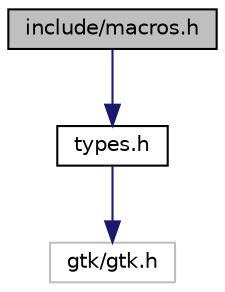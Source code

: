 digraph "include/macros.h"
{
 // LATEX_PDF_SIZE
  edge [fontname="Helvetica",fontsize="10",labelfontname="Helvetica",labelfontsize="10"];
  node [fontname="Helvetica",fontsize="10",shape=record];
  Node1 [label="include/macros.h",height=0.2,width=0.4,color="black", fillcolor="grey75", style="filled", fontcolor="black",tooltip="Aloo Project Macros related functions."];
  Node1 -> Node2 [color="midnightblue",fontsize="10",style="solid",fontname="Helvetica"];
  Node2 [label="types.h",height=0.2,width=0.4,color="black", fillcolor="white", style="filled",URL="$types_8h.html",tooltip="Aloo Project Types related functions."];
  Node2 -> Node3 [color="midnightblue",fontsize="10",style="solid",fontname="Helvetica"];
  Node3 [label="gtk/gtk.h",height=0.2,width=0.4,color="grey75", fillcolor="white", style="filled",tooltip=" "];
}
